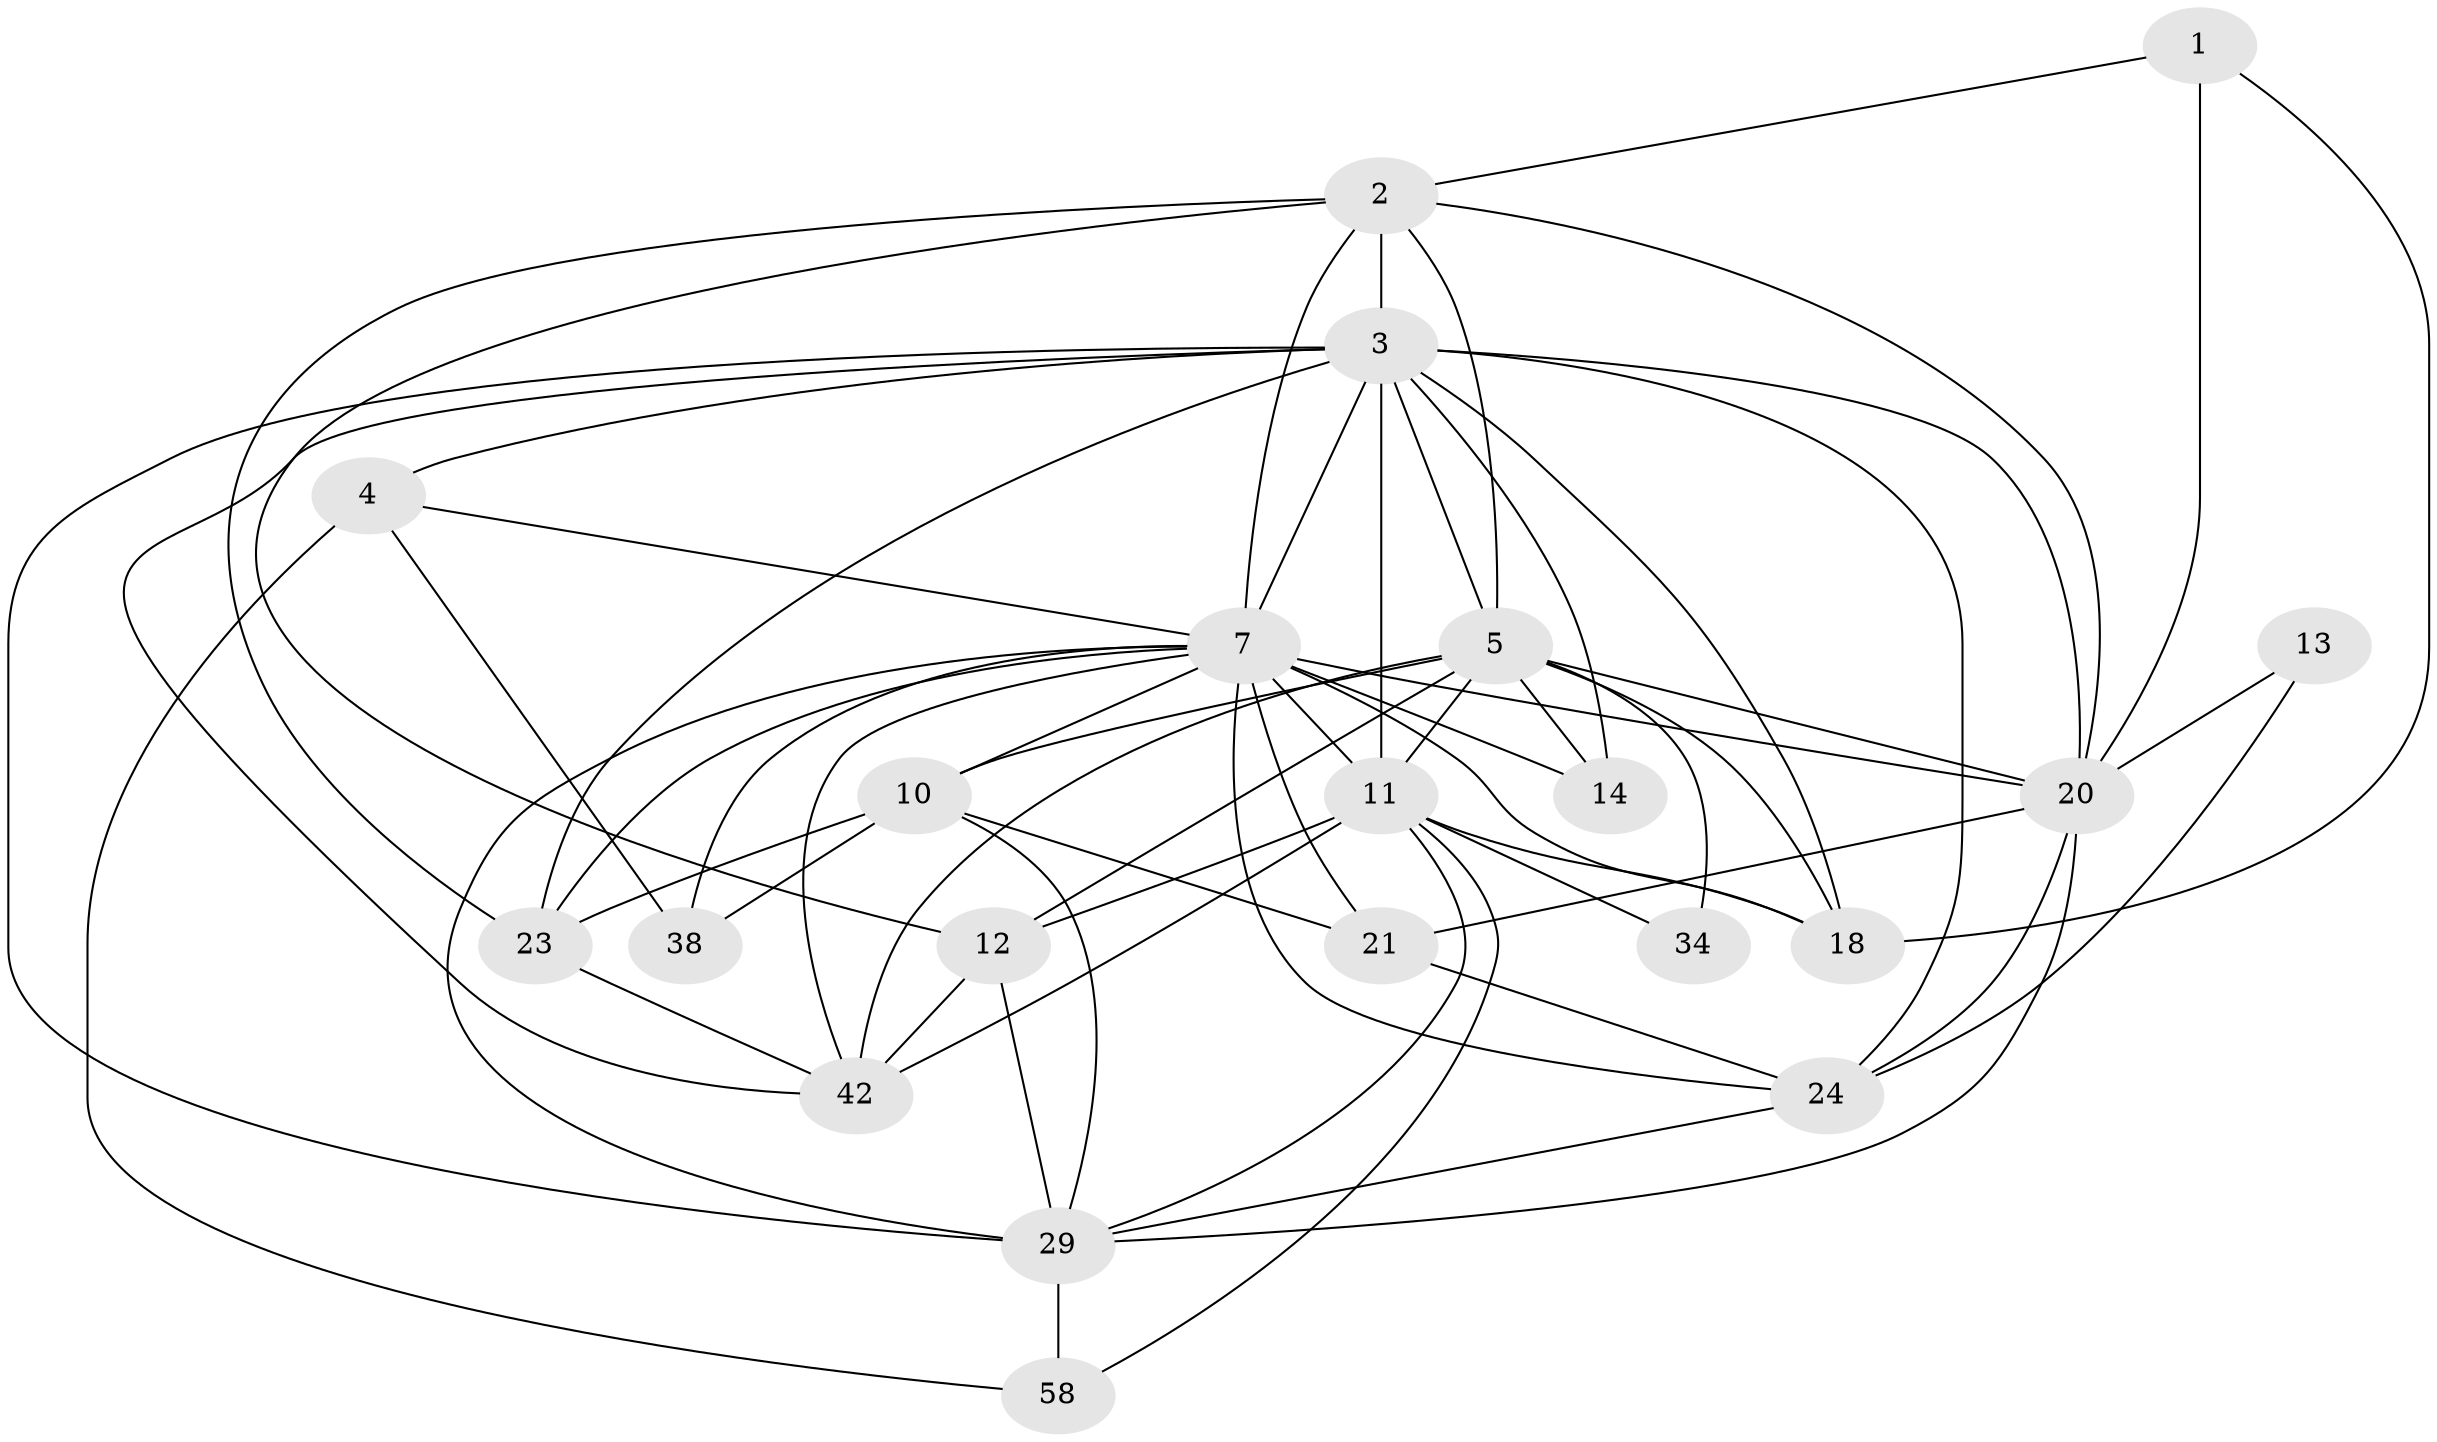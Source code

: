 // original degree distribution, {2: 0.14925373134328357, 4: 0.208955223880597, 7: 0.04477611940298507, 3: 0.29850746268656714, 6: 0.11940298507462686, 5: 0.16417910447761194, 8: 0.014925373134328358}
// Generated by graph-tools (version 1.1) at 2025/18/03/04/25 18:18:40]
// undirected, 21 vertices, 63 edges
graph export_dot {
graph [start="1"]
  node [color=gray90,style=filled];
  1 [super="+47"];
  2 [super="+16+39"];
  3 [super="+56+40+9+35"];
  4 [super="+6"];
  5 [super="+37+67"];
  7 [super="+8+41+22+28+46"];
  10 [super="+27+45"];
  11 [super="+15+54"];
  12 [super="+43"];
  13;
  14 [super="+36"];
  18 [super="+30"];
  20 [super="+52+51+26+25"];
  21 [super="+55"];
  23 [super="+50+66"];
  24 [super="+61"];
  29 [super="+33+60"];
  34;
  38;
  42 [super="+64"];
  58;
  1 -- 2;
  1 -- 20 [weight=2];
  1 -- 18;
  2 -- 20;
  2 -- 5;
  2 -- 3;
  2 -- 12;
  2 -- 7;
  2 -- 23;
  3 -- 29 [weight=2];
  3 -- 4 [weight=2];
  3 -- 7 [weight=2];
  3 -- 20 [weight=2];
  3 -- 5;
  3 -- 18 [weight=4];
  3 -- 23 [weight=3];
  3 -- 11;
  3 -- 14;
  3 -- 24 [weight=2];
  3 -- 42;
  4 -- 58;
  4 -- 38;
  4 -- 7;
  5 -- 42;
  5 -- 34;
  5 -- 20;
  5 -- 10;
  5 -- 11;
  5 -- 14;
  5 -- 12;
  5 -- 18;
  7 -- 21;
  7 -- 18 [weight=2];
  7 -- 24 [weight=2];
  7 -- 11 [weight=3];
  7 -- 10 [weight=2];
  7 -- 14;
  7 -- 20 [weight=3];
  7 -- 29;
  7 -- 38;
  7 -- 23;
  7 -- 42;
  10 -- 38;
  10 -- 29;
  10 -- 21;
  10 -- 23;
  11 -- 29;
  11 -- 34;
  11 -- 42;
  11 -- 12;
  11 -- 58;
  11 -- 18;
  12 -- 29;
  12 -- 42;
  13 -- 20;
  13 -- 24;
  20 -- 21;
  20 -- 29;
  20 -- 24;
  21 -- 24;
  23 -- 42;
  24 -- 29;
  29 -- 58;
}
